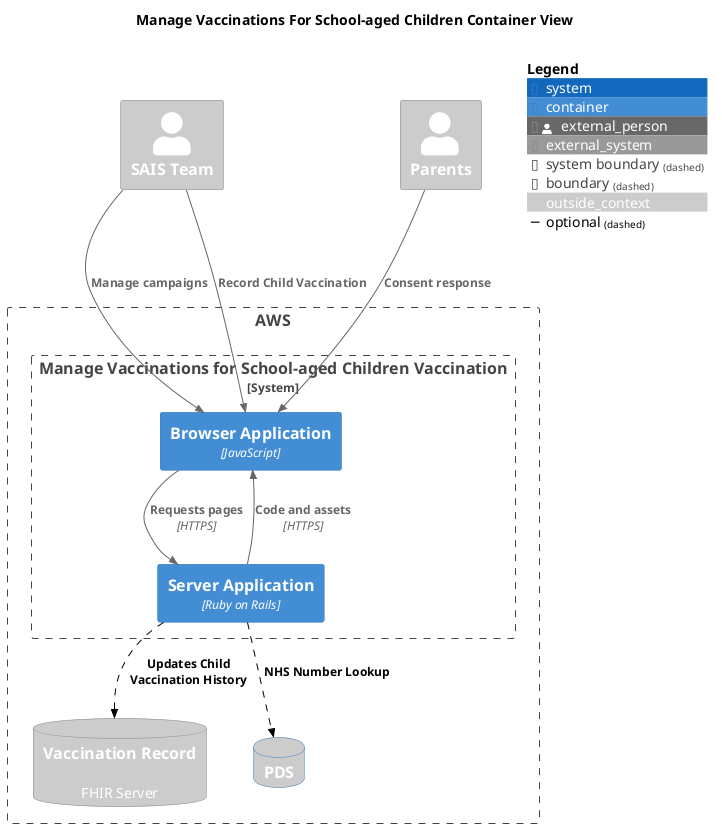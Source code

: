 @startuml

!include <C4/C4_Container.puml>

LAYOUT_TOP_DOWN()

title "Manage Vaccinations For School-aged Children Container View"

AddElementTag("outside_context", $bgColor="#CCC", $fontColor="#FFF")

Person_Ext(sais, "SAIS Team", $tags="outside_context")
Person_Ext(parents, "Parents", $tags="outside_context")

Boundary(aws, "AWS") {
  System_Boundary(manage, "Manage Vaccinations for School-aged Children Vaccination", "") {
    Container(browser, "Browser Application", "JavaScript")
    Container(server, "Server Application", "Ruby on Rails")
  }

  SystemDb_Ext(vaccineRecord, "Vaccination Record", "FHIR Server")
  SystemDb_Ext(pds, "PDS", "")
}

SystemDb_Ext(vaccineRecord, "Vaccination Record", "FHIR Server", $tags="outside_context")
SystemDb(pds, "PDS", "", $tags="outside_context")

AddRelTag("optional", $textColor="black", $lineColor="black", $lineStyle="dashed")

Rel(server, browser, "Code and assets", "HTTPS")
Rel(browser, server, "Requests pages", "HTTPS")
Rel(sais, browser, "Manage campaigns")
Rel(sais, browser, "Record Child Vaccination")
Rel(parents, browser, "Consent response")
Rel(server, vaccineRecord, "Updates Child Vaccination History", $tags="optional")
Rel(server, pds, "NHS Number Lookup", $tags="optional")

SHOW_FLOATING_LEGEND()

@enduml
